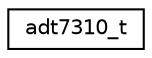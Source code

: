 digraph "Graphical Class Hierarchy"
{
 // LATEX_PDF_SIZE
  edge [fontname="Helvetica",fontsize="10",labelfontname="Helvetica",labelfontsize="10"];
  node [fontname="Helvetica",fontsize="10",shape=record];
  rankdir="LR";
  Node0 [label="adt7310_t",height=0.2,width=0.4,color="black", fillcolor="white", style="filled",URL="$structadt7310__t.html",tooltip="Device descriptor for ADT7310 sensors."];
}
